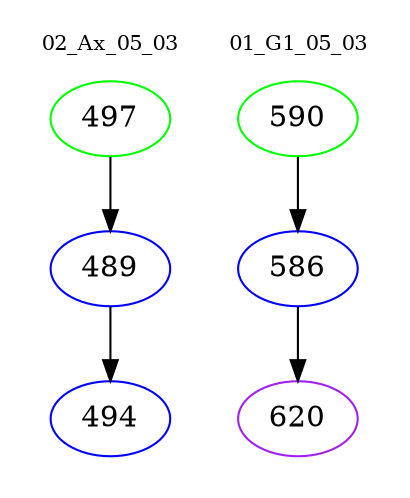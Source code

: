 digraph{
subgraph cluster_0 {
color = white
label = "02_Ax_05_03";
fontsize=10;
T0_497 [label="497", color="green"]
T0_497 -> T0_489 [color="black"]
T0_489 [label="489", color="blue"]
T0_489 -> T0_494 [color="black"]
T0_494 [label="494", color="blue"]
}
subgraph cluster_1 {
color = white
label = "01_G1_05_03";
fontsize=10;
T1_590 [label="590", color="green"]
T1_590 -> T1_586 [color="black"]
T1_586 [label="586", color="blue"]
T1_586 -> T1_620 [color="black"]
T1_620 [label="620", color="purple"]
}
}
